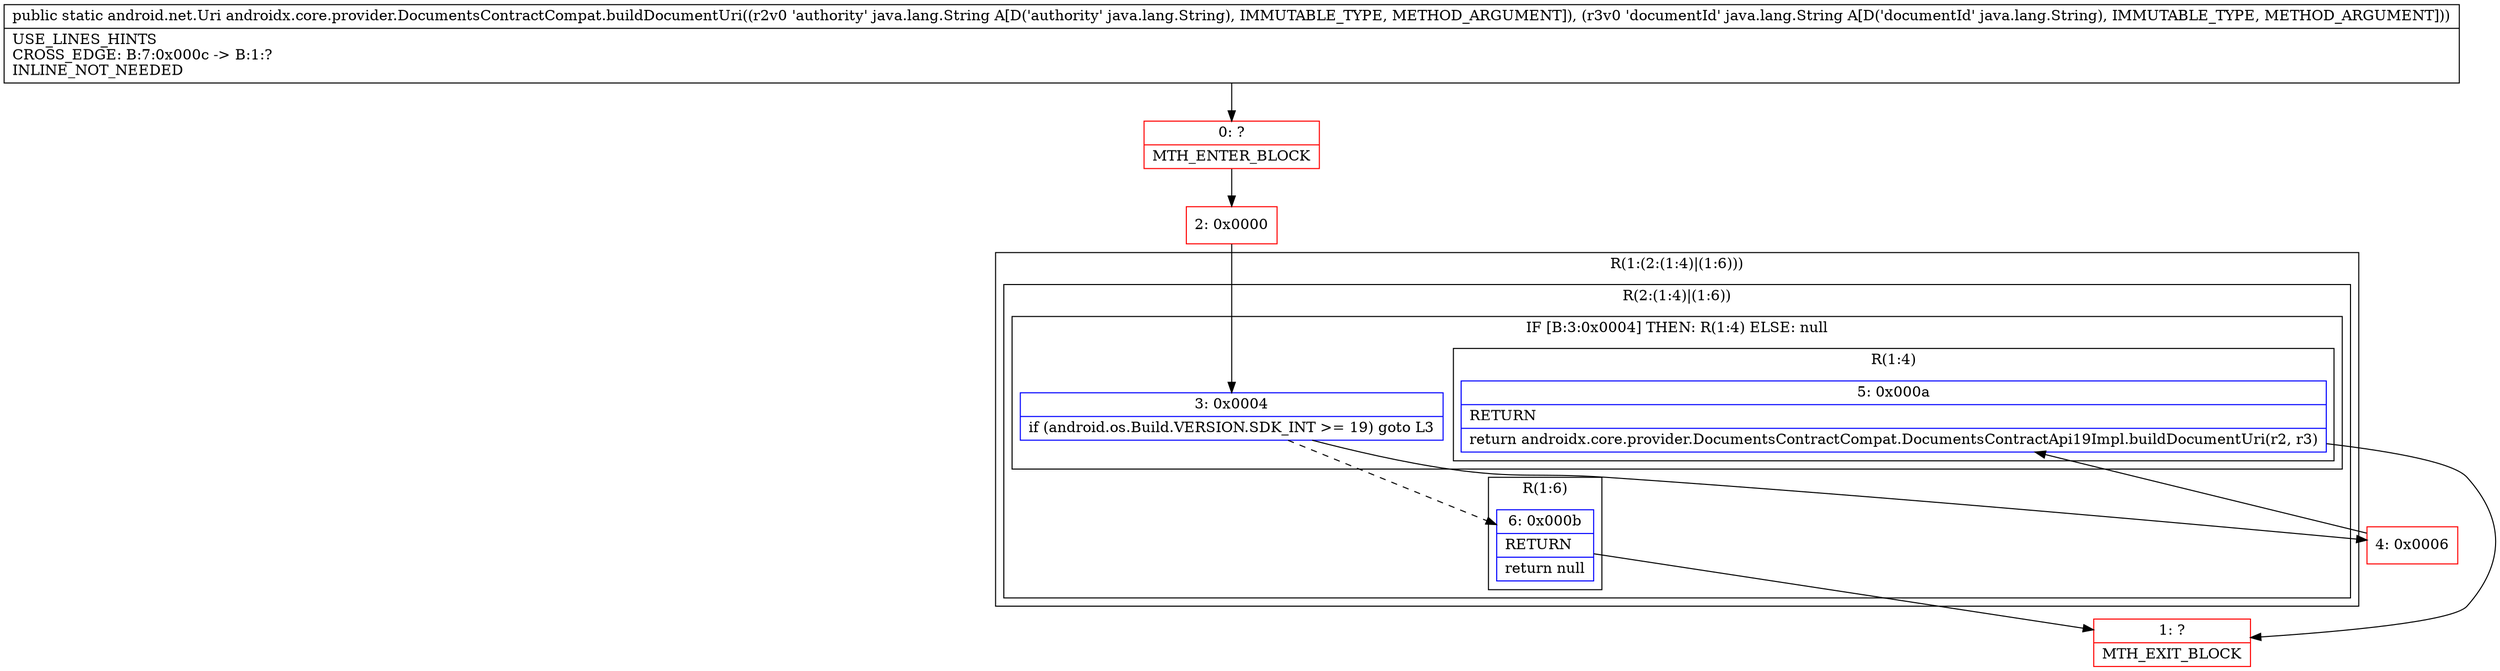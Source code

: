 digraph "CFG forandroidx.core.provider.DocumentsContractCompat.buildDocumentUri(Ljava\/lang\/String;Ljava\/lang\/String;)Landroid\/net\/Uri;" {
subgraph cluster_Region_728932861 {
label = "R(1:(2:(1:4)|(1:6)))";
node [shape=record,color=blue];
subgraph cluster_Region_1030283682 {
label = "R(2:(1:4)|(1:6))";
node [shape=record,color=blue];
subgraph cluster_IfRegion_2131916081 {
label = "IF [B:3:0x0004] THEN: R(1:4) ELSE: null";
node [shape=record,color=blue];
Node_3 [shape=record,label="{3\:\ 0x0004|if (android.os.Build.VERSION.SDK_INT \>= 19) goto L3\l}"];
subgraph cluster_Region_2089630771 {
label = "R(1:4)";
node [shape=record,color=blue];
Node_5 [shape=record,label="{5\:\ 0x000a|RETURN\l|return androidx.core.provider.DocumentsContractCompat.DocumentsContractApi19Impl.buildDocumentUri(r2, r3)\l}"];
}
}
subgraph cluster_Region_1112409878 {
label = "R(1:6)";
node [shape=record,color=blue];
Node_6 [shape=record,label="{6\:\ 0x000b|RETURN\l|return null\l}"];
}
}
}
Node_0 [shape=record,color=red,label="{0\:\ ?|MTH_ENTER_BLOCK\l}"];
Node_2 [shape=record,color=red,label="{2\:\ 0x0000}"];
Node_4 [shape=record,color=red,label="{4\:\ 0x0006}"];
Node_1 [shape=record,color=red,label="{1\:\ ?|MTH_EXIT_BLOCK\l}"];
MethodNode[shape=record,label="{public static android.net.Uri androidx.core.provider.DocumentsContractCompat.buildDocumentUri((r2v0 'authority' java.lang.String A[D('authority' java.lang.String), IMMUTABLE_TYPE, METHOD_ARGUMENT]), (r3v0 'documentId' java.lang.String A[D('documentId' java.lang.String), IMMUTABLE_TYPE, METHOD_ARGUMENT]))  | USE_LINES_HINTS\lCROSS_EDGE: B:7:0x000c \-\> B:1:?\lINLINE_NOT_NEEDED\l}"];
MethodNode -> Node_0;Node_3 -> Node_4;
Node_3 -> Node_6[style=dashed];
Node_5 -> Node_1;
Node_6 -> Node_1;
Node_0 -> Node_2;
Node_2 -> Node_3;
Node_4 -> Node_5;
}

